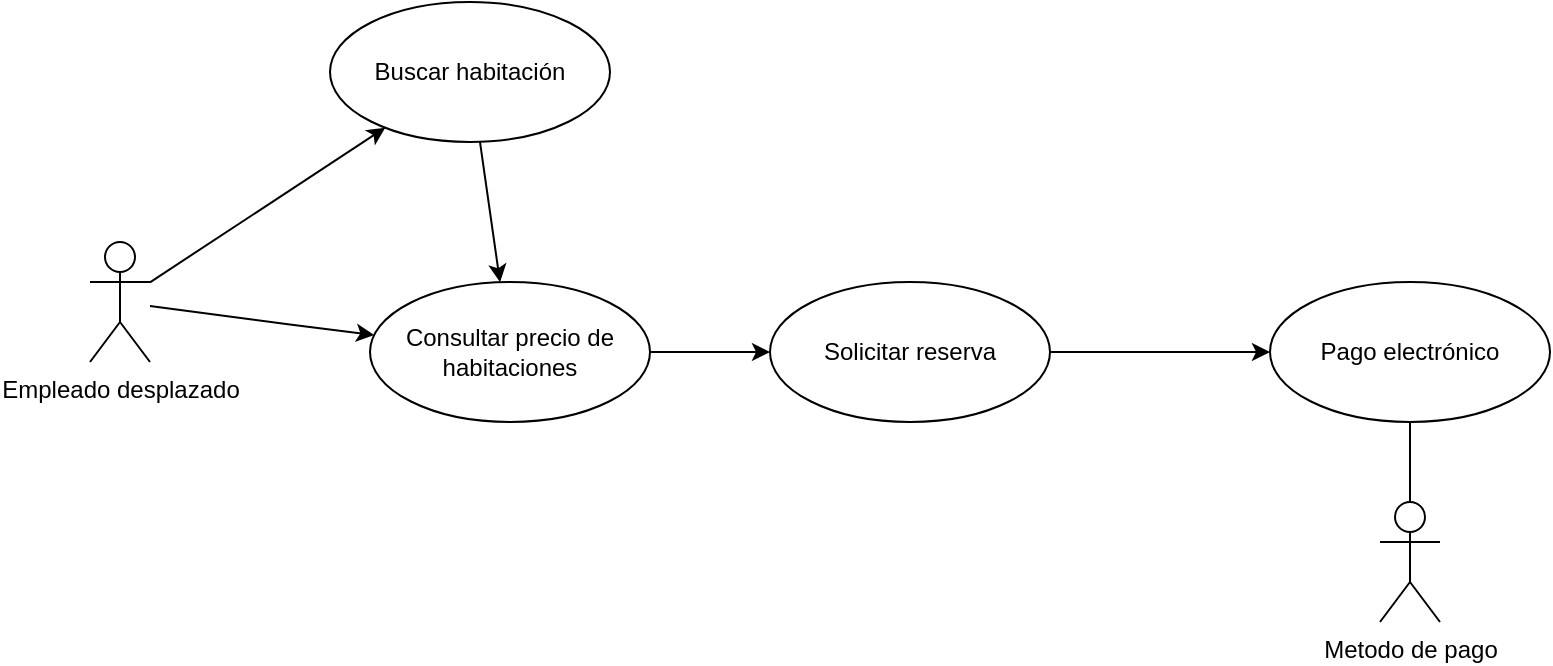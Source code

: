 <mxfile>
    <diagram id="TpJAPmC7e7kiTyyjaKpj" name="Page-1">
        <mxGraphModel dx="2220" dy="523" grid="1" gridSize="10" guides="1" tooltips="1" connect="1" arrows="1" fold="1" page="1" pageScale="1" pageWidth="850" pageHeight="1100" math="0" shadow="0">
            <root>
                <mxCell id="0"/>
                <mxCell id="1" parent="0"/>
                <mxCell id="4" style="edgeStyle=none;html=1;" parent="1" source="2" target="3" edge="1">
                    <mxGeometry relative="1" as="geometry"/>
                </mxCell>
                <mxCell id="12" style="edgeStyle=none;html=1;" parent="1" source="2" target="11" edge="1">
                    <mxGeometry relative="1" as="geometry">
                        <Array as="points">
                            <mxPoint x="100" y="200"/>
                        </Array>
                    </mxGeometry>
                </mxCell>
                <mxCell id="2" value="Empleado desplazado" style="shape=umlActor;verticalLabelPosition=bottom;verticalAlign=top;html=1;" parent="1" vertex="1">
                    <mxGeometry x="10" y="160" width="30" height="60" as="geometry"/>
                </mxCell>
                <mxCell id="19" style="edgeStyle=none;html=1;" parent="1" source="3" target="11" edge="1">
                    <mxGeometry relative="1" as="geometry"/>
                </mxCell>
                <mxCell id="3" value="Buscar habitación" style="ellipse;whiteSpace=wrap;html=1;" parent="1" vertex="1">
                    <mxGeometry x="130" y="40" width="140" height="70" as="geometry"/>
                </mxCell>
                <mxCell id="16" style="edgeStyle=none;html=1;" parent="1" source="5" target="7" edge="1">
                    <mxGeometry relative="1" as="geometry"/>
                </mxCell>
                <mxCell id="5" value="Solicitar reserva" style="ellipse;whiteSpace=wrap;html=1;" parent="1" vertex="1">
                    <mxGeometry x="350" y="180" width="140" height="70" as="geometry"/>
                </mxCell>
                <mxCell id="17" style="edgeStyle=none;html=1;" parent="1" source="7" edge="1">
                    <mxGeometry relative="1" as="geometry">
                        <mxPoint x="670" y="300" as="targetPoint"/>
                    </mxGeometry>
                </mxCell>
                <mxCell id="7" value="Pago electrónico" style="ellipse;whiteSpace=wrap;html=1;" parent="1" vertex="1">
                    <mxGeometry x="600" y="180" width="140" height="70" as="geometry"/>
                </mxCell>
                <mxCell id="13" style="edgeStyle=none;html=1;" parent="1" source="11" target="5" edge="1">
                    <mxGeometry relative="1" as="geometry"/>
                </mxCell>
                <mxCell id="11" value="Consultar precio de habitaciones" style="ellipse;whiteSpace=wrap;html=1;" parent="1" vertex="1">
                    <mxGeometry x="150" y="180" width="140" height="70" as="geometry"/>
                </mxCell>
                <mxCell id="18" value="Metodo de pago" style="shape=umlActor;verticalLabelPosition=bottom;verticalAlign=top;html=1;" parent="1" vertex="1">
                    <mxGeometry x="655" y="290" width="30" height="60" as="geometry"/>
                </mxCell>
            </root>
        </mxGraphModel>
    </diagram>
</mxfile>